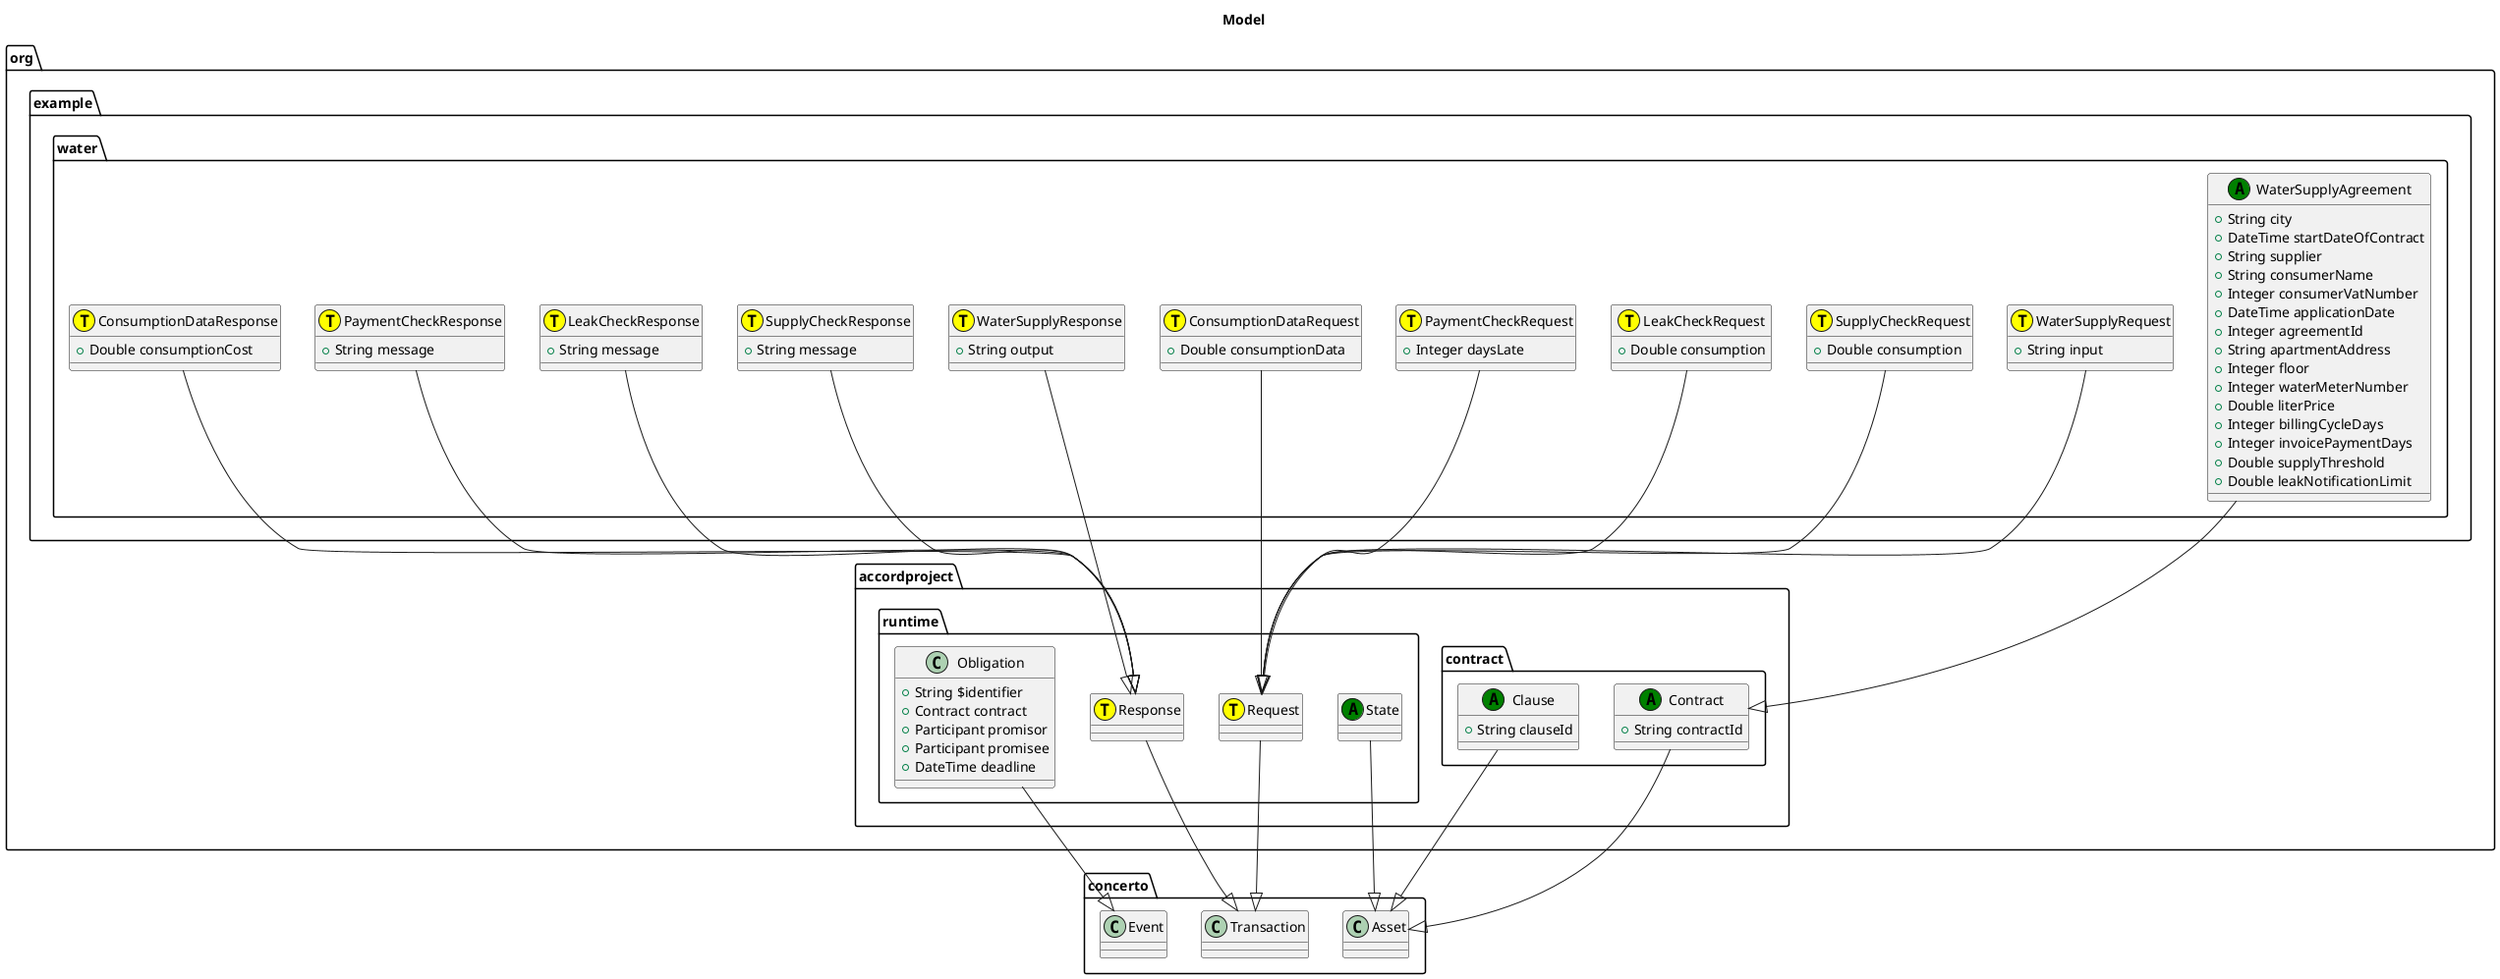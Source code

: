 @startuml
title
Model
endtitle
class org.example.water.WaterSupplyAgreement << (A,green) >> {
   + String city
   + DateTime startDateOfContract
   + String supplier
   + String consumerName
   + Integer consumerVatNumber
   + DateTime applicationDate
   + Integer agreementId
   + String apartmentAddress
   + Integer floor
   + Integer waterMeterNumber
   + Double literPrice
   + Integer billingCycleDays
   + Integer invoicePaymentDays
   + Double supplyThreshold
   + Double leakNotificationLimit
}
org.example.water.WaterSupplyAgreement --|> org.accordproject.contract.Contract
class org.example.water.WaterSupplyRequest << (T,yellow) >> {
   + String input
}
org.example.water.WaterSupplyRequest --|> org.accordproject.runtime.Request
class org.example.water.WaterSupplyResponse << (T,yellow) >> {
   + String output
}
org.example.water.WaterSupplyResponse --|> org.accordproject.runtime.Response
class org.example.water.SupplyCheckRequest << (T,yellow) >> {
   + Double consumption
}
org.example.water.SupplyCheckRequest --|> org.accordproject.runtime.Request
class org.example.water.SupplyCheckResponse << (T,yellow) >> {
   + String message
}
org.example.water.SupplyCheckResponse --|> org.accordproject.runtime.Response
class org.example.water.LeakCheckRequest << (T,yellow) >> {
   + Double consumption
}
org.example.water.LeakCheckRequest --|> org.accordproject.runtime.Request
class org.example.water.LeakCheckResponse << (T,yellow) >> {
   + String message
}
org.example.water.LeakCheckResponse --|> org.accordproject.runtime.Response
class org.example.water.PaymentCheckRequest << (T,yellow) >> {
   + Integer daysLate
}
org.example.water.PaymentCheckRequest --|> org.accordproject.runtime.Request
class org.example.water.PaymentCheckResponse << (T,yellow) >> {
   + String message
}
org.example.water.PaymentCheckResponse --|> org.accordproject.runtime.Response
class org.example.water.ConsumptionDataRequest << (T,yellow) >> {
   + Double consumptionData
}
org.example.water.ConsumptionDataRequest --|> org.accordproject.runtime.Request
class org.example.water.ConsumptionDataResponse << (T,yellow) >> {
   + Double consumptionCost
}
org.example.water.ConsumptionDataResponse --|> org.accordproject.runtime.Response
class org.accordproject.contract.Contract << (A,green) >> {
   + String contractId
}
org.accordproject.contract.Contract --|> concerto.Asset
class org.accordproject.contract.Clause << (A,green) >> {
   + String clauseId
}
org.accordproject.contract.Clause --|> concerto.Asset
class org.accordproject.runtime.Request << (T,yellow) >> {
}
org.accordproject.runtime.Request --|> concerto.Transaction
class org.accordproject.runtime.Response << (T,yellow) >> {
}
org.accordproject.runtime.Response --|> concerto.Transaction
class org.accordproject.runtime.Obligation {
   + String $identifier
   + Contract contract
   + Participant promisor
   + Participant promisee
   + DateTime deadline
}
org.accordproject.runtime.Obligation --|> concerto.Event
class org.accordproject.runtime.State << (A,green) >> {
}
org.accordproject.runtime.State --|> concerto.Asset
@enduml
